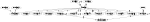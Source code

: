 digraph G {
    dpi="1000";
    size="1,1";
    "10.10.35.72" -> "10.10.35.205" [ label="1" ];
    "10.10.35.37" -> "10.10.35.37" [ label="6" ];
    "10.10.35.1" -> "10.10.35.21" [ label="1" ];
    "10.10.35.1" -> "10.10.35.91" [ label="1" ];
    "0.0.0.0" -> "10.10.35.10" [ label="3" ];
    "10.10.35.1" -> "10.10.35.163" [ label="1" ];
    "10.10.35.223" -> "10.10.35.223" [ label="2" ];
    "10.10.35.1" -> "10.10.35.51" [ label="1" ];
    "10.10.35.1" -> "10.10.35.147" [ label="1" ];
    "10.10.35.10" -> "10.10.35.10" [ label="7" ];
    "10.10.35.223" -> "169.254.255.255" [ label="5" ];
    "10.10.35.1" -> "10.10.35.205" [ label="1" ];
    "10.10.35.66" -> "10.10.35.1" [ label="3" ];
    "10.10.35.1" -> "10.10.35.135" [ label="1" ];
    "10.10.35.141" -> "10.10.35.1" [ label="4" ];
    "10.10.35.1" -> "10.10.35.249" [ label="1" ];
    "10.10.35.141" -> "10.10.35.141" [ label="6" ];
    "10.10.35.10" -> "169.254.255.255" [ label="14" ];
    "10.10.35.37" -> "10.10.35.1" [ label="3" ];
    "10.10.35.131" -> "10.10.35.205" [ label="1" ];
    "10.10.35.1" -> "10.10.35.10" [ label="12" ];
    "10.10.35.1" -> "10.10.35.141" [ label="2" ];
    "10.10.35.1" -> "10.10.35.241" [ label="52" ];
}